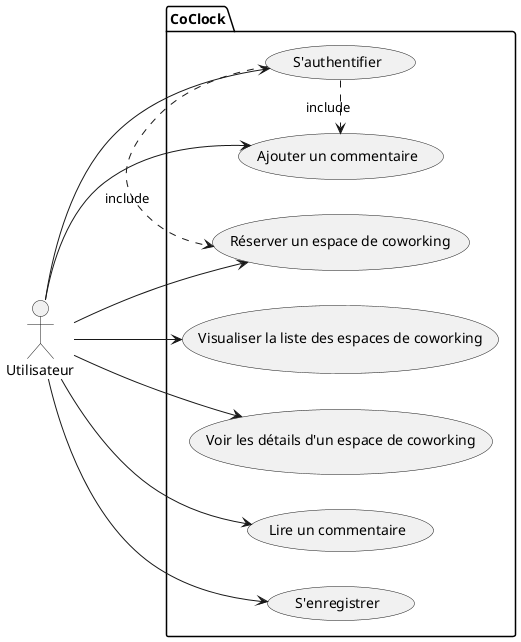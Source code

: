@startuml usecases 
left to right direction 
actor Utilisateur as U 

package CoClock {
    usecase UC1 as "Visualiser la liste des espaces de coworking" 
    usecase UC2 as "Voir les détails d'un espace de coworking" 
    usecase UC3 as "Lire un commentaire" 
    usecase UC4 as "Ajouter un commentaire" 
    usecase UC6 as "Réserver un espace de coworking" 
    usecase UC7 as "S'enregistrer" 
    usecase UC8 as "S'authentifier" 
}

U --> UC1 
U --> UC2 
U --> UC3
U --> UC4
U --> UC6 
U --> UC7 
U --> UC8
UC8 .> UC4 : include 
UC8 .> UC6 : include
@enduml
